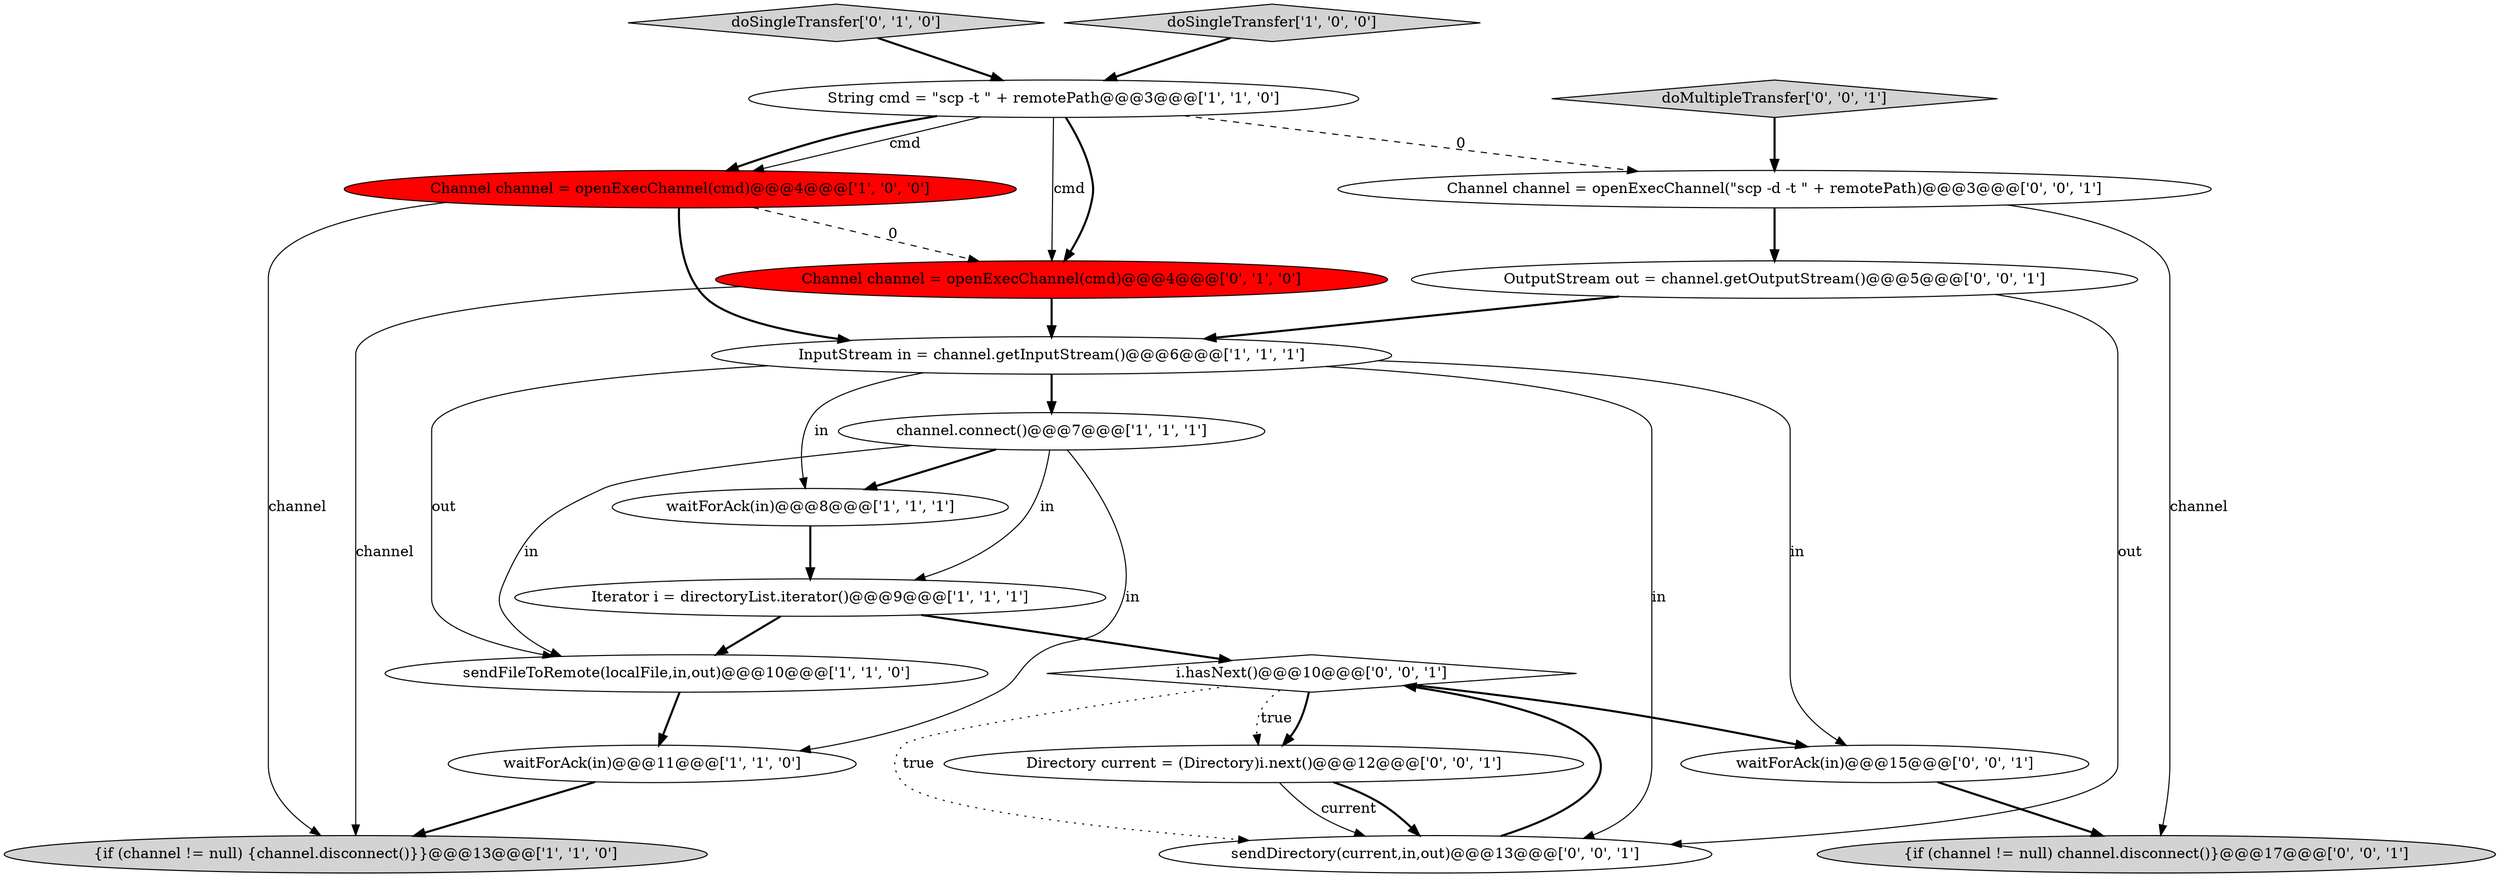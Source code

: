 digraph {
1 [style = filled, label = "sendFileToRemote(localFile,in,out)@@@10@@@['1', '1', '0']", fillcolor = white, shape = ellipse image = "AAA0AAABBB1BBB"];
7 [style = filled, label = "waitForAck(in)@@@11@@@['1', '1', '0']", fillcolor = white, shape = ellipse image = "AAA0AAABBB1BBB"];
8 [style = filled, label = "String cmd = \"scp -t \" + remotePath@@@3@@@['1', '1', '0']", fillcolor = white, shape = ellipse image = "AAA0AAABBB1BBB"];
16 [style = filled, label = "{if (channel != null) channel.disconnect()}@@@17@@@['0', '0', '1']", fillcolor = lightgray, shape = ellipse image = "AAA0AAABBB3BBB"];
11 [style = filled, label = "doSingleTransfer['0', '1', '0']", fillcolor = lightgray, shape = diamond image = "AAA0AAABBB2BBB"];
0 [style = filled, label = "InputStream in = channel.getInputStream()@@@6@@@['1', '1', '1']", fillcolor = white, shape = ellipse image = "AAA0AAABBB1BBB"];
10 [style = filled, label = "Channel channel = openExecChannel(cmd)@@@4@@@['0', '1', '0']", fillcolor = red, shape = ellipse image = "AAA1AAABBB2BBB"];
3 [style = filled, label = "Channel channel = openExecChannel(cmd)@@@4@@@['1', '0', '0']", fillcolor = red, shape = ellipse image = "AAA1AAABBB1BBB"];
14 [style = filled, label = "OutputStream out = channel.getOutputStream()@@@5@@@['0', '0', '1']", fillcolor = white, shape = ellipse image = "AAA0AAABBB3BBB"];
9 [style = filled, label = "waitForAck(in)@@@8@@@['1', '1', '1']", fillcolor = white, shape = ellipse image = "AAA0AAABBB1BBB"];
5 [style = filled, label = "doSingleTransfer['1', '0', '0']", fillcolor = lightgray, shape = diamond image = "AAA0AAABBB1BBB"];
6 [style = filled, label = "channel.connect()@@@7@@@['1', '1', '1']", fillcolor = white, shape = ellipse image = "AAA0AAABBB1BBB"];
2 [style = filled, label = "Iterator i = directoryList.iterator()@@@9@@@['1', '1', '1']", fillcolor = white, shape = ellipse image = "AAA0AAABBB1BBB"];
13 [style = filled, label = "doMultipleTransfer['0', '0', '1']", fillcolor = lightgray, shape = diamond image = "AAA0AAABBB3BBB"];
4 [style = filled, label = "{if (channel != null) {channel.disconnect()}}@@@13@@@['1', '1', '0']", fillcolor = lightgray, shape = ellipse image = "AAA0AAABBB1BBB"];
12 [style = filled, label = "sendDirectory(current,in,out)@@@13@@@['0', '0', '1']", fillcolor = white, shape = ellipse image = "AAA0AAABBB3BBB"];
15 [style = filled, label = "Channel channel = openExecChannel(\"scp -d -t \" + remotePath)@@@3@@@['0', '0', '1']", fillcolor = white, shape = ellipse image = "AAA0AAABBB3BBB"];
17 [style = filled, label = "waitForAck(in)@@@15@@@['0', '0', '1']", fillcolor = white, shape = ellipse image = "AAA0AAABBB3BBB"];
19 [style = filled, label = "i.hasNext()@@@10@@@['0', '0', '1']", fillcolor = white, shape = diamond image = "AAA0AAABBB3BBB"];
18 [style = filled, label = "Directory current = (Directory)i.next()@@@12@@@['0', '0', '1']", fillcolor = white, shape = ellipse image = "AAA0AAABBB3BBB"];
5->8 [style = bold, label=""];
8->10 [style = bold, label=""];
19->18 [style = bold, label=""];
2->19 [style = bold, label=""];
15->14 [style = bold, label=""];
18->12 [style = solid, label="current"];
0->6 [style = bold, label=""];
9->2 [style = bold, label=""];
2->1 [style = bold, label=""];
8->15 [style = dashed, label="0"];
15->16 [style = solid, label="channel"];
8->3 [style = bold, label=""];
19->18 [style = dotted, label="true"];
18->12 [style = bold, label=""];
19->12 [style = dotted, label="true"];
3->4 [style = solid, label="channel"];
8->3 [style = solid, label="cmd"];
14->12 [style = solid, label="out"];
19->17 [style = bold, label=""];
7->4 [style = bold, label=""];
1->7 [style = bold, label=""];
3->0 [style = bold, label=""];
6->2 [style = solid, label="in"];
8->10 [style = solid, label="cmd"];
0->12 [style = solid, label="in"];
14->0 [style = bold, label=""];
0->9 [style = solid, label="in"];
10->0 [style = bold, label=""];
6->7 [style = solid, label="in"];
10->4 [style = solid, label="channel"];
11->8 [style = bold, label=""];
0->1 [style = solid, label="out"];
13->15 [style = bold, label=""];
3->10 [style = dashed, label="0"];
6->9 [style = bold, label=""];
12->19 [style = bold, label=""];
0->17 [style = solid, label="in"];
6->1 [style = solid, label="in"];
17->16 [style = bold, label=""];
}
